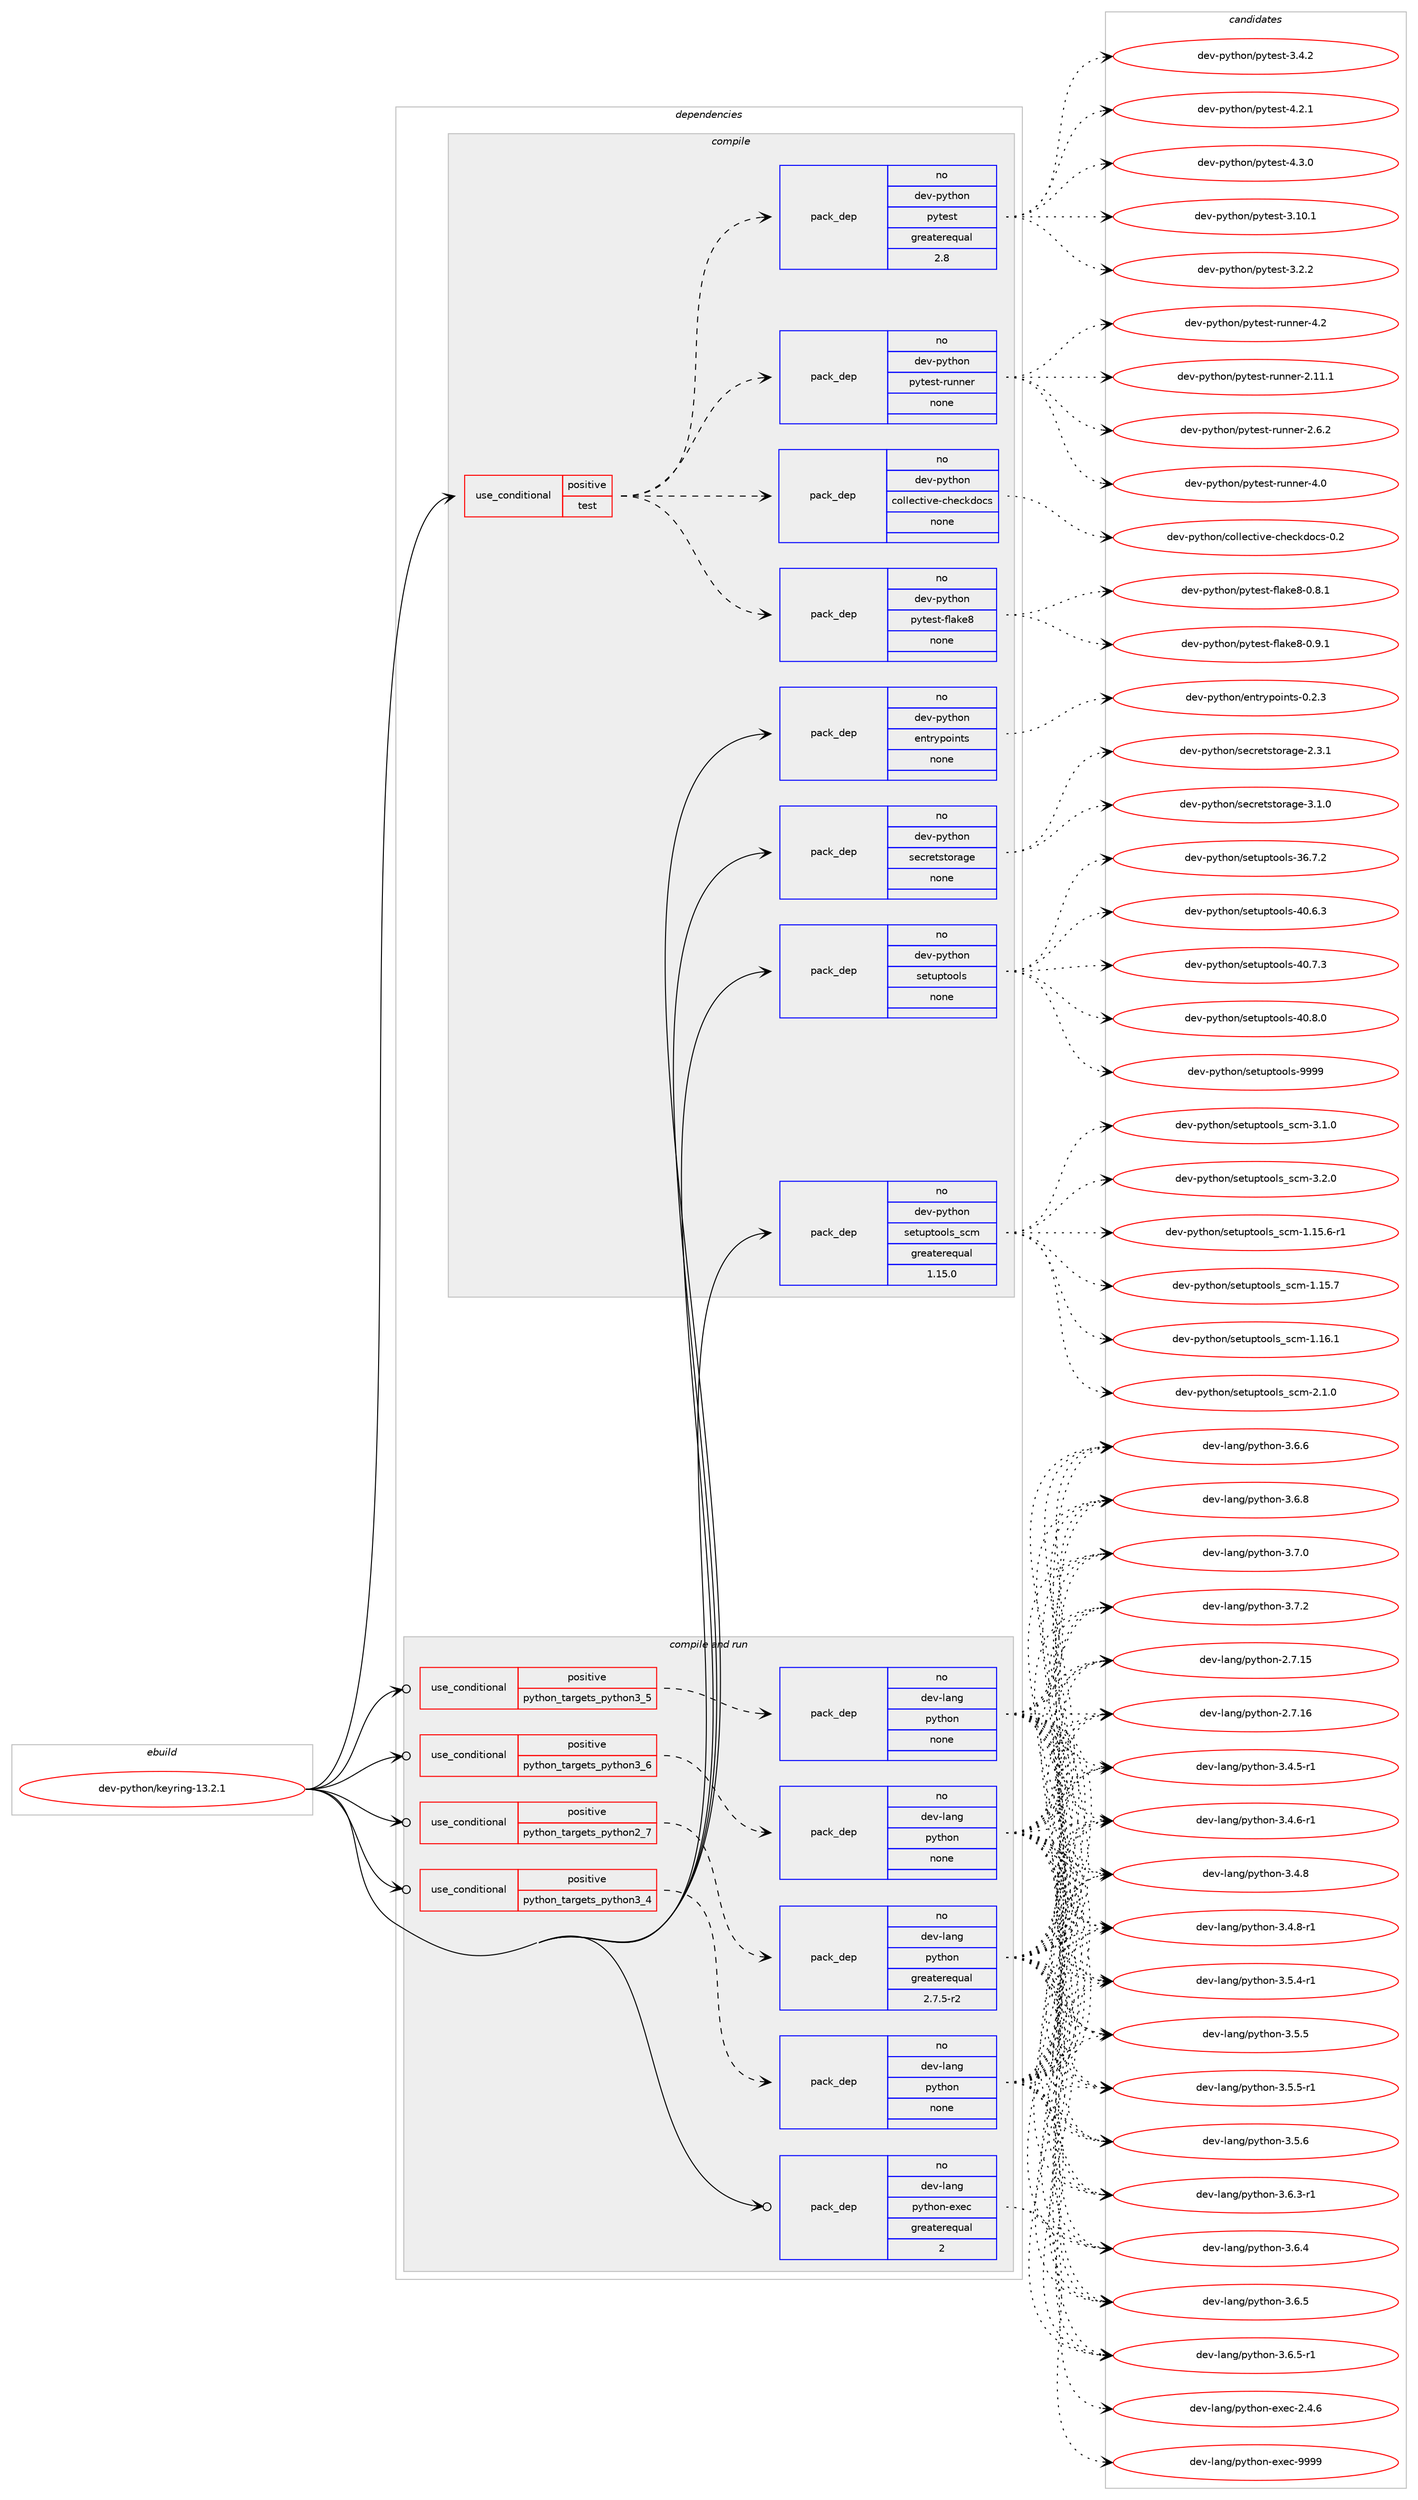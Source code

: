 digraph prolog {

# *************
# Graph options
# *************

newrank=true;
concentrate=true;
compound=true;
graph [rankdir=LR,fontname=Helvetica,fontsize=10,ranksep=1.5];#, ranksep=2.5, nodesep=0.2];
edge  [arrowhead=vee];
node  [fontname=Helvetica,fontsize=10];

# **********
# The ebuild
# **********

subgraph cluster_leftcol {
color=gray;
rank=same;
label=<<i>ebuild</i>>;
id [label="dev-python/keyring-13.2.1", color=red, width=4, href="../dev-python/keyring-13.2.1.svg"];
}

# ****************
# The dependencies
# ****************

subgraph cluster_midcol {
color=gray;
label=<<i>dependencies</i>>;
subgraph cluster_compile {
fillcolor="#eeeeee";
style=filled;
label=<<i>compile</i>>;
subgraph cond376642 {
dependency1416339 [label=<<TABLE BORDER="0" CELLBORDER="1" CELLSPACING="0" CELLPADDING="4"><TR><TD ROWSPAN="3" CELLPADDING="10">use_conditional</TD></TR><TR><TD>positive</TD></TR><TR><TD>test</TD></TR></TABLE>>, shape=none, color=red];
subgraph pack1016424 {
dependency1416340 [label=<<TABLE BORDER="0" CELLBORDER="1" CELLSPACING="0" CELLPADDING="4" WIDTH="220"><TR><TD ROWSPAN="6" CELLPADDING="30">pack_dep</TD></TR><TR><TD WIDTH="110">no</TD></TR><TR><TD>dev-python</TD></TR><TR><TD>pytest-runner</TD></TR><TR><TD>none</TD></TR><TR><TD></TD></TR></TABLE>>, shape=none, color=blue];
}
dependency1416339:e -> dependency1416340:w [weight=20,style="dashed",arrowhead="vee"];
subgraph pack1016425 {
dependency1416341 [label=<<TABLE BORDER="0" CELLBORDER="1" CELLSPACING="0" CELLPADDING="4" WIDTH="220"><TR><TD ROWSPAN="6" CELLPADDING="30">pack_dep</TD></TR><TR><TD WIDTH="110">no</TD></TR><TR><TD>dev-python</TD></TR><TR><TD>pytest</TD></TR><TR><TD>greaterequal</TD></TR><TR><TD>2.8</TD></TR></TABLE>>, shape=none, color=blue];
}
dependency1416339:e -> dependency1416341:w [weight=20,style="dashed",arrowhead="vee"];
subgraph pack1016426 {
dependency1416342 [label=<<TABLE BORDER="0" CELLBORDER="1" CELLSPACING="0" CELLPADDING="4" WIDTH="220"><TR><TD ROWSPAN="6" CELLPADDING="30">pack_dep</TD></TR><TR><TD WIDTH="110">no</TD></TR><TR><TD>dev-python</TD></TR><TR><TD>pytest-flake8</TD></TR><TR><TD>none</TD></TR><TR><TD></TD></TR></TABLE>>, shape=none, color=blue];
}
dependency1416339:e -> dependency1416342:w [weight=20,style="dashed",arrowhead="vee"];
subgraph pack1016427 {
dependency1416343 [label=<<TABLE BORDER="0" CELLBORDER="1" CELLSPACING="0" CELLPADDING="4" WIDTH="220"><TR><TD ROWSPAN="6" CELLPADDING="30">pack_dep</TD></TR><TR><TD WIDTH="110">no</TD></TR><TR><TD>dev-python</TD></TR><TR><TD>collective-checkdocs</TD></TR><TR><TD>none</TD></TR><TR><TD></TD></TR></TABLE>>, shape=none, color=blue];
}
dependency1416339:e -> dependency1416343:w [weight=20,style="dashed",arrowhead="vee"];
}
id:e -> dependency1416339:w [weight=20,style="solid",arrowhead="vee"];
subgraph pack1016428 {
dependency1416344 [label=<<TABLE BORDER="0" CELLBORDER="1" CELLSPACING="0" CELLPADDING="4" WIDTH="220"><TR><TD ROWSPAN="6" CELLPADDING="30">pack_dep</TD></TR><TR><TD WIDTH="110">no</TD></TR><TR><TD>dev-python</TD></TR><TR><TD>entrypoints</TD></TR><TR><TD>none</TD></TR><TR><TD></TD></TR></TABLE>>, shape=none, color=blue];
}
id:e -> dependency1416344:w [weight=20,style="solid",arrowhead="vee"];
subgraph pack1016429 {
dependency1416345 [label=<<TABLE BORDER="0" CELLBORDER="1" CELLSPACING="0" CELLPADDING="4" WIDTH="220"><TR><TD ROWSPAN="6" CELLPADDING="30">pack_dep</TD></TR><TR><TD WIDTH="110">no</TD></TR><TR><TD>dev-python</TD></TR><TR><TD>secretstorage</TD></TR><TR><TD>none</TD></TR><TR><TD></TD></TR></TABLE>>, shape=none, color=blue];
}
id:e -> dependency1416345:w [weight=20,style="solid",arrowhead="vee"];
subgraph pack1016430 {
dependency1416346 [label=<<TABLE BORDER="0" CELLBORDER="1" CELLSPACING="0" CELLPADDING="4" WIDTH="220"><TR><TD ROWSPAN="6" CELLPADDING="30">pack_dep</TD></TR><TR><TD WIDTH="110">no</TD></TR><TR><TD>dev-python</TD></TR><TR><TD>setuptools</TD></TR><TR><TD>none</TD></TR><TR><TD></TD></TR></TABLE>>, shape=none, color=blue];
}
id:e -> dependency1416346:w [weight=20,style="solid",arrowhead="vee"];
subgraph pack1016431 {
dependency1416347 [label=<<TABLE BORDER="0" CELLBORDER="1" CELLSPACING="0" CELLPADDING="4" WIDTH="220"><TR><TD ROWSPAN="6" CELLPADDING="30">pack_dep</TD></TR><TR><TD WIDTH="110">no</TD></TR><TR><TD>dev-python</TD></TR><TR><TD>setuptools_scm</TD></TR><TR><TD>greaterequal</TD></TR><TR><TD>1.15.0</TD></TR></TABLE>>, shape=none, color=blue];
}
id:e -> dependency1416347:w [weight=20,style="solid",arrowhead="vee"];
}
subgraph cluster_compileandrun {
fillcolor="#eeeeee";
style=filled;
label=<<i>compile and run</i>>;
subgraph cond376643 {
dependency1416348 [label=<<TABLE BORDER="0" CELLBORDER="1" CELLSPACING="0" CELLPADDING="4"><TR><TD ROWSPAN="3" CELLPADDING="10">use_conditional</TD></TR><TR><TD>positive</TD></TR><TR><TD>python_targets_python2_7</TD></TR></TABLE>>, shape=none, color=red];
subgraph pack1016432 {
dependency1416349 [label=<<TABLE BORDER="0" CELLBORDER="1" CELLSPACING="0" CELLPADDING="4" WIDTH="220"><TR><TD ROWSPAN="6" CELLPADDING="30">pack_dep</TD></TR><TR><TD WIDTH="110">no</TD></TR><TR><TD>dev-lang</TD></TR><TR><TD>python</TD></TR><TR><TD>greaterequal</TD></TR><TR><TD>2.7.5-r2</TD></TR></TABLE>>, shape=none, color=blue];
}
dependency1416348:e -> dependency1416349:w [weight=20,style="dashed",arrowhead="vee"];
}
id:e -> dependency1416348:w [weight=20,style="solid",arrowhead="odotvee"];
subgraph cond376644 {
dependency1416350 [label=<<TABLE BORDER="0" CELLBORDER="1" CELLSPACING="0" CELLPADDING="4"><TR><TD ROWSPAN="3" CELLPADDING="10">use_conditional</TD></TR><TR><TD>positive</TD></TR><TR><TD>python_targets_python3_4</TD></TR></TABLE>>, shape=none, color=red];
subgraph pack1016433 {
dependency1416351 [label=<<TABLE BORDER="0" CELLBORDER="1" CELLSPACING="0" CELLPADDING="4" WIDTH="220"><TR><TD ROWSPAN="6" CELLPADDING="30">pack_dep</TD></TR><TR><TD WIDTH="110">no</TD></TR><TR><TD>dev-lang</TD></TR><TR><TD>python</TD></TR><TR><TD>none</TD></TR><TR><TD></TD></TR></TABLE>>, shape=none, color=blue];
}
dependency1416350:e -> dependency1416351:w [weight=20,style="dashed",arrowhead="vee"];
}
id:e -> dependency1416350:w [weight=20,style="solid",arrowhead="odotvee"];
subgraph cond376645 {
dependency1416352 [label=<<TABLE BORDER="0" CELLBORDER="1" CELLSPACING="0" CELLPADDING="4"><TR><TD ROWSPAN="3" CELLPADDING="10">use_conditional</TD></TR><TR><TD>positive</TD></TR><TR><TD>python_targets_python3_5</TD></TR></TABLE>>, shape=none, color=red];
subgraph pack1016434 {
dependency1416353 [label=<<TABLE BORDER="0" CELLBORDER="1" CELLSPACING="0" CELLPADDING="4" WIDTH="220"><TR><TD ROWSPAN="6" CELLPADDING="30">pack_dep</TD></TR><TR><TD WIDTH="110">no</TD></TR><TR><TD>dev-lang</TD></TR><TR><TD>python</TD></TR><TR><TD>none</TD></TR><TR><TD></TD></TR></TABLE>>, shape=none, color=blue];
}
dependency1416352:e -> dependency1416353:w [weight=20,style="dashed",arrowhead="vee"];
}
id:e -> dependency1416352:w [weight=20,style="solid",arrowhead="odotvee"];
subgraph cond376646 {
dependency1416354 [label=<<TABLE BORDER="0" CELLBORDER="1" CELLSPACING="0" CELLPADDING="4"><TR><TD ROWSPAN="3" CELLPADDING="10">use_conditional</TD></TR><TR><TD>positive</TD></TR><TR><TD>python_targets_python3_6</TD></TR></TABLE>>, shape=none, color=red];
subgraph pack1016435 {
dependency1416355 [label=<<TABLE BORDER="0" CELLBORDER="1" CELLSPACING="0" CELLPADDING="4" WIDTH="220"><TR><TD ROWSPAN="6" CELLPADDING="30">pack_dep</TD></TR><TR><TD WIDTH="110">no</TD></TR><TR><TD>dev-lang</TD></TR><TR><TD>python</TD></TR><TR><TD>none</TD></TR><TR><TD></TD></TR></TABLE>>, shape=none, color=blue];
}
dependency1416354:e -> dependency1416355:w [weight=20,style="dashed",arrowhead="vee"];
}
id:e -> dependency1416354:w [weight=20,style="solid",arrowhead="odotvee"];
subgraph pack1016436 {
dependency1416356 [label=<<TABLE BORDER="0" CELLBORDER="1" CELLSPACING="0" CELLPADDING="4" WIDTH="220"><TR><TD ROWSPAN="6" CELLPADDING="30">pack_dep</TD></TR><TR><TD WIDTH="110">no</TD></TR><TR><TD>dev-lang</TD></TR><TR><TD>python-exec</TD></TR><TR><TD>greaterequal</TD></TR><TR><TD>2</TD></TR></TABLE>>, shape=none, color=blue];
}
id:e -> dependency1416356:w [weight=20,style="solid",arrowhead="odotvee"];
}
subgraph cluster_run {
fillcolor="#eeeeee";
style=filled;
label=<<i>run</i>>;
}
}

# **************
# The candidates
# **************

subgraph cluster_choices {
rank=same;
color=gray;
label=<<i>candidates</i>>;

subgraph choice1016424 {
color=black;
nodesep=1;
choice10010111845112121116104111110471121211161011151164511411711011010111445504649494649 [label="dev-python/pytest-runner-2.11.1", color=red, width=4,href="../dev-python/pytest-runner-2.11.1.svg"];
choice100101118451121211161041111104711212111610111511645114117110110101114455046544650 [label="dev-python/pytest-runner-2.6.2", color=red, width=4,href="../dev-python/pytest-runner-2.6.2.svg"];
choice10010111845112121116104111110471121211161011151164511411711011010111445524648 [label="dev-python/pytest-runner-4.0", color=red, width=4,href="../dev-python/pytest-runner-4.0.svg"];
choice10010111845112121116104111110471121211161011151164511411711011010111445524650 [label="dev-python/pytest-runner-4.2", color=red, width=4,href="../dev-python/pytest-runner-4.2.svg"];
dependency1416340:e -> choice10010111845112121116104111110471121211161011151164511411711011010111445504649494649:w [style=dotted,weight="100"];
dependency1416340:e -> choice100101118451121211161041111104711212111610111511645114117110110101114455046544650:w [style=dotted,weight="100"];
dependency1416340:e -> choice10010111845112121116104111110471121211161011151164511411711011010111445524648:w [style=dotted,weight="100"];
dependency1416340:e -> choice10010111845112121116104111110471121211161011151164511411711011010111445524650:w [style=dotted,weight="100"];
}
subgraph choice1016425 {
color=black;
nodesep=1;
choice100101118451121211161041111104711212111610111511645514649484649 [label="dev-python/pytest-3.10.1", color=red, width=4,href="../dev-python/pytest-3.10.1.svg"];
choice1001011184511212111610411111047112121116101115116455146504650 [label="dev-python/pytest-3.2.2", color=red, width=4,href="../dev-python/pytest-3.2.2.svg"];
choice1001011184511212111610411111047112121116101115116455146524650 [label="dev-python/pytest-3.4.2", color=red, width=4,href="../dev-python/pytest-3.4.2.svg"];
choice1001011184511212111610411111047112121116101115116455246504649 [label="dev-python/pytest-4.2.1", color=red, width=4,href="../dev-python/pytest-4.2.1.svg"];
choice1001011184511212111610411111047112121116101115116455246514648 [label="dev-python/pytest-4.3.0", color=red, width=4,href="../dev-python/pytest-4.3.0.svg"];
dependency1416341:e -> choice100101118451121211161041111104711212111610111511645514649484649:w [style=dotted,weight="100"];
dependency1416341:e -> choice1001011184511212111610411111047112121116101115116455146504650:w [style=dotted,weight="100"];
dependency1416341:e -> choice1001011184511212111610411111047112121116101115116455146524650:w [style=dotted,weight="100"];
dependency1416341:e -> choice1001011184511212111610411111047112121116101115116455246504649:w [style=dotted,weight="100"];
dependency1416341:e -> choice1001011184511212111610411111047112121116101115116455246514648:w [style=dotted,weight="100"];
}
subgraph choice1016426 {
color=black;
nodesep=1;
choice1001011184511212111610411111047112121116101115116451021089710710156454846564649 [label="dev-python/pytest-flake8-0.8.1", color=red, width=4,href="../dev-python/pytest-flake8-0.8.1.svg"];
choice1001011184511212111610411111047112121116101115116451021089710710156454846574649 [label="dev-python/pytest-flake8-0.9.1", color=red, width=4,href="../dev-python/pytest-flake8-0.9.1.svg"];
dependency1416342:e -> choice1001011184511212111610411111047112121116101115116451021089710710156454846564649:w [style=dotted,weight="100"];
dependency1416342:e -> choice1001011184511212111610411111047112121116101115116451021089710710156454846574649:w [style=dotted,weight="100"];
}
subgraph choice1016427 {
color=black;
nodesep=1;
choice100101118451121211161041111104799111108108101991161051181014599104101991071001119911545484650 [label="dev-python/collective-checkdocs-0.2", color=red, width=4,href="../dev-python/collective-checkdocs-0.2.svg"];
dependency1416343:e -> choice100101118451121211161041111104799111108108101991161051181014599104101991071001119911545484650:w [style=dotted,weight="100"];
}
subgraph choice1016428 {
color=black;
nodesep=1;
choice1001011184511212111610411111047101110116114121112111105110116115454846504651 [label="dev-python/entrypoints-0.2.3", color=red, width=4,href="../dev-python/entrypoints-0.2.3.svg"];
dependency1416344:e -> choice1001011184511212111610411111047101110116114121112111105110116115454846504651:w [style=dotted,weight="100"];
}
subgraph choice1016429 {
color=black;
nodesep=1;
choice10010111845112121116104111110471151019911410111611511611111497103101455046514649 [label="dev-python/secretstorage-2.3.1", color=red, width=4,href="../dev-python/secretstorage-2.3.1.svg"];
choice10010111845112121116104111110471151019911410111611511611111497103101455146494648 [label="dev-python/secretstorage-3.1.0", color=red, width=4,href="../dev-python/secretstorage-3.1.0.svg"];
dependency1416345:e -> choice10010111845112121116104111110471151019911410111611511611111497103101455046514649:w [style=dotted,weight="100"];
dependency1416345:e -> choice10010111845112121116104111110471151019911410111611511611111497103101455146494648:w [style=dotted,weight="100"];
}
subgraph choice1016430 {
color=black;
nodesep=1;
choice100101118451121211161041111104711510111611711211611111110811545515446554650 [label="dev-python/setuptools-36.7.2", color=red, width=4,href="../dev-python/setuptools-36.7.2.svg"];
choice100101118451121211161041111104711510111611711211611111110811545524846544651 [label="dev-python/setuptools-40.6.3", color=red, width=4,href="../dev-python/setuptools-40.6.3.svg"];
choice100101118451121211161041111104711510111611711211611111110811545524846554651 [label="dev-python/setuptools-40.7.3", color=red, width=4,href="../dev-python/setuptools-40.7.3.svg"];
choice100101118451121211161041111104711510111611711211611111110811545524846564648 [label="dev-python/setuptools-40.8.0", color=red, width=4,href="../dev-python/setuptools-40.8.0.svg"];
choice10010111845112121116104111110471151011161171121161111111081154557575757 [label="dev-python/setuptools-9999", color=red, width=4,href="../dev-python/setuptools-9999.svg"];
dependency1416346:e -> choice100101118451121211161041111104711510111611711211611111110811545515446554650:w [style=dotted,weight="100"];
dependency1416346:e -> choice100101118451121211161041111104711510111611711211611111110811545524846544651:w [style=dotted,weight="100"];
dependency1416346:e -> choice100101118451121211161041111104711510111611711211611111110811545524846554651:w [style=dotted,weight="100"];
dependency1416346:e -> choice100101118451121211161041111104711510111611711211611111110811545524846564648:w [style=dotted,weight="100"];
dependency1416346:e -> choice10010111845112121116104111110471151011161171121161111111081154557575757:w [style=dotted,weight="100"];
}
subgraph choice1016431 {
color=black;
nodesep=1;
choice10010111845112121116104111110471151011161171121161111111081159511599109454946495346544511449 [label="dev-python/setuptools_scm-1.15.6-r1", color=red, width=4,href="../dev-python/setuptools_scm-1.15.6-r1.svg"];
choice1001011184511212111610411111047115101116117112116111111108115951159910945494649534655 [label="dev-python/setuptools_scm-1.15.7", color=red, width=4,href="../dev-python/setuptools_scm-1.15.7.svg"];
choice1001011184511212111610411111047115101116117112116111111108115951159910945494649544649 [label="dev-python/setuptools_scm-1.16.1", color=red, width=4,href="../dev-python/setuptools_scm-1.16.1.svg"];
choice10010111845112121116104111110471151011161171121161111111081159511599109455046494648 [label="dev-python/setuptools_scm-2.1.0", color=red, width=4,href="../dev-python/setuptools_scm-2.1.0.svg"];
choice10010111845112121116104111110471151011161171121161111111081159511599109455146494648 [label="dev-python/setuptools_scm-3.1.0", color=red, width=4,href="../dev-python/setuptools_scm-3.1.0.svg"];
choice10010111845112121116104111110471151011161171121161111111081159511599109455146504648 [label="dev-python/setuptools_scm-3.2.0", color=red, width=4,href="../dev-python/setuptools_scm-3.2.0.svg"];
dependency1416347:e -> choice10010111845112121116104111110471151011161171121161111111081159511599109454946495346544511449:w [style=dotted,weight="100"];
dependency1416347:e -> choice1001011184511212111610411111047115101116117112116111111108115951159910945494649534655:w [style=dotted,weight="100"];
dependency1416347:e -> choice1001011184511212111610411111047115101116117112116111111108115951159910945494649544649:w [style=dotted,weight="100"];
dependency1416347:e -> choice10010111845112121116104111110471151011161171121161111111081159511599109455046494648:w [style=dotted,weight="100"];
dependency1416347:e -> choice10010111845112121116104111110471151011161171121161111111081159511599109455146494648:w [style=dotted,weight="100"];
dependency1416347:e -> choice10010111845112121116104111110471151011161171121161111111081159511599109455146504648:w [style=dotted,weight="100"];
}
subgraph choice1016432 {
color=black;
nodesep=1;
choice10010111845108971101034711212111610411111045504655464953 [label="dev-lang/python-2.7.15", color=red, width=4,href="../dev-lang/python-2.7.15.svg"];
choice10010111845108971101034711212111610411111045504655464954 [label="dev-lang/python-2.7.16", color=red, width=4,href="../dev-lang/python-2.7.16.svg"];
choice1001011184510897110103471121211161041111104551465246534511449 [label="dev-lang/python-3.4.5-r1", color=red, width=4,href="../dev-lang/python-3.4.5-r1.svg"];
choice1001011184510897110103471121211161041111104551465246544511449 [label="dev-lang/python-3.4.6-r1", color=red, width=4,href="../dev-lang/python-3.4.6-r1.svg"];
choice100101118451089711010347112121116104111110455146524656 [label="dev-lang/python-3.4.8", color=red, width=4,href="../dev-lang/python-3.4.8.svg"];
choice1001011184510897110103471121211161041111104551465246564511449 [label="dev-lang/python-3.4.8-r1", color=red, width=4,href="../dev-lang/python-3.4.8-r1.svg"];
choice1001011184510897110103471121211161041111104551465346524511449 [label="dev-lang/python-3.5.4-r1", color=red, width=4,href="../dev-lang/python-3.5.4-r1.svg"];
choice100101118451089711010347112121116104111110455146534653 [label="dev-lang/python-3.5.5", color=red, width=4,href="../dev-lang/python-3.5.5.svg"];
choice1001011184510897110103471121211161041111104551465346534511449 [label="dev-lang/python-3.5.5-r1", color=red, width=4,href="../dev-lang/python-3.5.5-r1.svg"];
choice100101118451089711010347112121116104111110455146534654 [label="dev-lang/python-3.5.6", color=red, width=4,href="../dev-lang/python-3.5.6.svg"];
choice1001011184510897110103471121211161041111104551465446514511449 [label="dev-lang/python-3.6.3-r1", color=red, width=4,href="../dev-lang/python-3.6.3-r1.svg"];
choice100101118451089711010347112121116104111110455146544652 [label="dev-lang/python-3.6.4", color=red, width=4,href="../dev-lang/python-3.6.4.svg"];
choice100101118451089711010347112121116104111110455146544653 [label="dev-lang/python-3.6.5", color=red, width=4,href="../dev-lang/python-3.6.5.svg"];
choice1001011184510897110103471121211161041111104551465446534511449 [label="dev-lang/python-3.6.5-r1", color=red, width=4,href="../dev-lang/python-3.6.5-r1.svg"];
choice100101118451089711010347112121116104111110455146544654 [label="dev-lang/python-3.6.6", color=red, width=4,href="../dev-lang/python-3.6.6.svg"];
choice100101118451089711010347112121116104111110455146544656 [label="dev-lang/python-3.6.8", color=red, width=4,href="../dev-lang/python-3.6.8.svg"];
choice100101118451089711010347112121116104111110455146554648 [label="dev-lang/python-3.7.0", color=red, width=4,href="../dev-lang/python-3.7.0.svg"];
choice100101118451089711010347112121116104111110455146554650 [label="dev-lang/python-3.7.2", color=red, width=4,href="../dev-lang/python-3.7.2.svg"];
dependency1416349:e -> choice10010111845108971101034711212111610411111045504655464953:w [style=dotted,weight="100"];
dependency1416349:e -> choice10010111845108971101034711212111610411111045504655464954:w [style=dotted,weight="100"];
dependency1416349:e -> choice1001011184510897110103471121211161041111104551465246534511449:w [style=dotted,weight="100"];
dependency1416349:e -> choice1001011184510897110103471121211161041111104551465246544511449:w [style=dotted,weight="100"];
dependency1416349:e -> choice100101118451089711010347112121116104111110455146524656:w [style=dotted,weight="100"];
dependency1416349:e -> choice1001011184510897110103471121211161041111104551465246564511449:w [style=dotted,weight="100"];
dependency1416349:e -> choice1001011184510897110103471121211161041111104551465346524511449:w [style=dotted,weight="100"];
dependency1416349:e -> choice100101118451089711010347112121116104111110455146534653:w [style=dotted,weight="100"];
dependency1416349:e -> choice1001011184510897110103471121211161041111104551465346534511449:w [style=dotted,weight="100"];
dependency1416349:e -> choice100101118451089711010347112121116104111110455146534654:w [style=dotted,weight="100"];
dependency1416349:e -> choice1001011184510897110103471121211161041111104551465446514511449:w [style=dotted,weight="100"];
dependency1416349:e -> choice100101118451089711010347112121116104111110455146544652:w [style=dotted,weight="100"];
dependency1416349:e -> choice100101118451089711010347112121116104111110455146544653:w [style=dotted,weight="100"];
dependency1416349:e -> choice1001011184510897110103471121211161041111104551465446534511449:w [style=dotted,weight="100"];
dependency1416349:e -> choice100101118451089711010347112121116104111110455146544654:w [style=dotted,weight="100"];
dependency1416349:e -> choice100101118451089711010347112121116104111110455146544656:w [style=dotted,weight="100"];
dependency1416349:e -> choice100101118451089711010347112121116104111110455146554648:w [style=dotted,weight="100"];
dependency1416349:e -> choice100101118451089711010347112121116104111110455146554650:w [style=dotted,weight="100"];
}
subgraph choice1016433 {
color=black;
nodesep=1;
choice10010111845108971101034711212111610411111045504655464953 [label="dev-lang/python-2.7.15", color=red, width=4,href="../dev-lang/python-2.7.15.svg"];
choice10010111845108971101034711212111610411111045504655464954 [label="dev-lang/python-2.7.16", color=red, width=4,href="../dev-lang/python-2.7.16.svg"];
choice1001011184510897110103471121211161041111104551465246534511449 [label="dev-lang/python-3.4.5-r1", color=red, width=4,href="../dev-lang/python-3.4.5-r1.svg"];
choice1001011184510897110103471121211161041111104551465246544511449 [label="dev-lang/python-3.4.6-r1", color=red, width=4,href="../dev-lang/python-3.4.6-r1.svg"];
choice100101118451089711010347112121116104111110455146524656 [label="dev-lang/python-3.4.8", color=red, width=4,href="../dev-lang/python-3.4.8.svg"];
choice1001011184510897110103471121211161041111104551465246564511449 [label="dev-lang/python-3.4.8-r1", color=red, width=4,href="../dev-lang/python-3.4.8-r1.svg"];
choice1001011184510897110103471121211161041111104551465346524511449 [label="dev-lang/python-3.5.4-r1", color=red, width=4,href="../dev-lang/python-3.5.4-r1.svg"];
choice100101118451089711010347112121116104111110455146534653 [label="dev-lang/python-3.5.5", color=red, width=4,href="../dev-lang/python-3.5.5.svg"];
choice1001011184510897110103471121211161041111104551465346534511449 [label="dev-lang/python-3.5.5-r1", color=red, width=4,href="../dev-lang/python-3.5.5-r1.svg"];
choice100101118451089711010347112121116104111110455146534654 [label="dev-lang/python-3.5.6", color=red, width=4,href="../dev-lang/python-3.5.6.svg"];
choice1001011184510897110103471121211161041111104551465446514511449 [label="dev-lang/python-3.6.3-r1", color=red, width=4,href="../dev-lang/python-3.6.3-r1.svg"];
choice100101118451089711010347112121116104111110455146544652 [label="dev-lang/python-3.6.4", color=red, width=4,href="../dev-lang/python-3.6.4.svg"];
choice100101118451089711010347112121116104111110455146544653 [label="dev-lang/python-3.6.5", color=red, width=4,href="../dev-lang/python-3.6.5.svg"];
choice1001011184510897110103471121211161041111104551465446534511449 [label="dev-lang/python-3.6.5-r1", color=red, width=4,href="../dev-lang/python-3.6.5-r1.svg"];
choice100101118451089711010347112121116104111110455146544654 [label="dev-lang/python-3.6.6", color=red, width=4,href="../dev-lang/python-3.6.6.svg"];
choice100101118451089711010347112121116104111110455146544656 [label="dev-lang/python-3.6.8", color=red, width=4,href="../dev-lang/python-3.6.8.svg"];
choice100101118451089711010347112121116104111110455146554648 [label="dev-lang/python-3.7.0", color=red, width=4,href="../dev-lang/python-3.7.0.svg"];
choice100101118451089711010347112121116104111110455146554650 [label="dev-lang/python-3.7.2", color=red, width=4,href="../dev-lang/python-3.7.2.svg"];
dependency1416351:e -> choice10010111845108971101034711212111610411111045504655464953:w [style=dotted,weight="100"];
dependency1416351:e -> choice10010111845108971101034711212111610411111045504655464954:w [style=dotted,weight="100"];
dependency1416351:e -> choice1001011184510897110103471121211161041111104551465246534511449:w [style=dotted,weight="100"];
dependency1416351:e -> choice1001011184510897110103471121211161041111104551465246544511449:w [style=dotted,weight="100"];
dependency1416351:e -> choice100101118451089711010347112121116104111110455146524656:w [style=dotted,weight="100"];
dependency1416351:e -> choice1001011184510897110103471121211161041111104551465246564511449:w [style=dotted,weight="100"];
dependency1416351:e -> choice1001011184510897110103471121211161041111104551465346524511449:w [style=dotted,weight="100"];
dependency1416351:e -> choice100101118451089711010347112121116104111110455146534653:w [style=dotted,weight="100"];
dependency1416351:e -> choice1001011184510897110103471121211161041111104551465346534511449:w [style=dotted,weight="100"];
dependency1416351:e -> choice100101118451089711010347112121116104111110455146534654:w [style=dotted,weight="100"];
dependency1416351:e -> choice1001011184510897110103471121211161041111104551465446514511449:w [style=dotted,weight="100"];
dependency1416351:e -> choice100101118451089711010347112121116104111110455146544652:w [style=dotted,weight="100"];
dependency1416351:e -> choice100101118451089711010347112121116104111110455146544653:w [style=dotted,weight="100"];
dependency1416351:e -> choice1001011184510897110103471121211161041111104551465446534511449:w [style=dotted,weight="100"];
dependency1416351:e -> choice100101118451089711010347112121116104111110455146544654:w [style=dotted,weight="100"];
dependency1416351:e -> choice100101118451089711010347112121116104111110455146544656:w [style=dotted,weight="100"];
dependency1416351:e -> choice100101118451089711010347112121116104111110455146554648:w [style=dotted,weight="100"];
dependency1416351:e -> choice100101118451089711010347112121116104111110455146554650:w [style=dotted,weight="100"];
}
subgraph choice1016434 {
color=black;
nodesep=1;
choice10010111845108971101034711212111610411111045504655464953 [label="dev-lang/python-2.7.15", color=red, width=4,href="../dev-lang/python-2.7.15.svg"];
choice10010111845108971101034711212111610411111045504655464954 [label="dev-lang/python-2.7.16", color=red, width=4,href="../dev-lang/python-2.7.16.svg"];
choice1001011184510897110103471121211161041111104551465246534511449 [label="dev-lang/python-3.4.5-r1", color=red, width=4,href="../dev-lang/python-3.4.5-r1.svg"];
choice1001011184510897110103471121211161041111104551465246544511449 [label="dev-lang/python-3.4.6-r1", color=red, width=4,href="../dev-lang/python-3.4.6-r1.svg"];
choice100101118451089711010347112121116104111110455146524656 [label="dev-lang/python-3.4.8", color=red, width=4,href="../dev-lang/python-3.4.8.svg"];
choice1001011184510897110103471121211161041111104551465246564511449 [label="dev-lang/python-3.4.8-r1", color=red, width=4,href="../dev-lang/python-3.4.8-r1.svg"];
choice1001011184510897110103471121211161041111104551465346524511449 [label="dev-lang/python-3.5.4-r1", color=red, width=4,href="../dev-lang/python-3.5.4-r1.svg"];
choice100101118451089711010347112121116104111110455146534653 [label="dev-lang/python-3.5.5", color=red, width=4,href="../dev-lang/python-3.5.5.svg"];
choice1001011184510897110103471121211161041111104551465346534511449 [label="dev-lang/python-3.5.5-r1", color=red, width=4,href="../dev-lang/python-3.5.5-r1.svg"];
choice100101118451089711010347112121116104111110455146534654 [label="dev-lang/python-3.5.6", color=red, width=4,href="../dev-lang/python-3.5.6.svg"];
choice1001011184510897110103471121211161041111104551465446514511449 [label="dev-lang/python-3.6.3-r1", color=red, width=4,href="../dev-lang/python-3.6.3-r1.svg"];
choice100101118451089711010347112121116104111110455146544652 [label="dev-lang/python-3.6.4", color=red, width=4,href="../dev-lang/python-3.6.4.svg"];
choice100101118451089711010347112121116104111110455146544653 [label="dev-lang/python-3.6.5", color=red, width=4,href="../dev-lang/python-3.6.5.svg"];
choice1001011184510897110103471121211161041111104551465446534511449 [label="dev-lang/python-3.6.5-r1", color=red, width=4,href="../dev-lang/python-3.6.5-r1.svg"];
choice100101118451089711010347112121116104111110455146544654 [label="dev-lang/python-3.6.6", color=red, width=4,href="../dev-lang/python-3.6.6.svg"];
choice100101118451089711010347112121116104111110455146544656 [label="dev-lang/python-3.6.8", color=red, width=4,href="../dev-lang/python-3.6.8.svg"];
choice100101118451089711010347112121116104111110455146554648 [label="dev-lang/python-3.7.0", color=red, width=4,href="../dev-lang/python-3.7.0.svg"];
choice100101118451089711010347112121116104111110455146554650 [label="dev-lang/python-3.7.2", color=red, width=4,href="../dev-lang/python-3.7.2.svg"];
dependency1416353:e -> choice10010111845108971101034711212111610411111045504655464953:w [style=dotted,weight="100"];
dependency1416353:e -> choice10010111845108971101034711212111610411111045504655464954:w [style=dotted,weight="100"];
dependency1416353:e -> choice1001011184510897110103471121211161041111104551465246534511449:w [style=dotted,weight="100"];
dependency1416353:e -> choice1001011184510897110103471121211161041111104551465246544511449:w [style=dotted,weight="100"];
dependency1416353:e -> choice100101118451089711010347112121116104111110455146524656:w [style=dotted,weight="100"];
dependency1416353:e -> choice1001011184510897110103471121211161041111104551465246564511449:w [style=dotted,weight="100"];
dependency1416353:e -> choice1001011184510897110103471121211161041111104551465346524511449:w [style=dotted,weight="100"];
dependency1416353:e -> choice100101118451089711010347112121116104111110455146534653:w [style=dotted,weight="100"];
dependency1416353:e -> choice1001011184510897110103471121211161041111104551465346534511449:w [style=dotted,weight="100"];
dependency1416353:e -> choice100101118451089711010347112121116104111110455146534654:w [style=dotted,weight="100"];
dependency1416353:e -> choice1001011184510897110103471121211161041111104551465446514511449:w [style=dotted,weight="100"];
dependency1416353:e -> choice100101118451089711010347112121116104111110455146544652:w [style=dotted,weight="100"];
dependency1416353:e -> choice100101118451089711010347112121116104111110455146544653:w [style=dotted,weight="100"];
dependency1416353:e -> choice1001011184510897110103471121211161041111104551465446534511449:w [style=dotted,weight="100"];
dependency1416353:e -> choice100101118451089711010347112121116104111110455146544654:w [style=dotted,weight="100"];
dependency1416353:e -> choice100101118451089711010347112121116104111110455146544656:w [style=dotted,weight="100"];
dependency1416353:e -> choice100101118451089711010347112121116104111110455146554648:w [style=dotted,weight="100"];
dependency1416353:e -> choice100101118451089711010347112121116104111110455146554650:w [style=dotted,weight="100"];
}
subgraph choice1016435 {
color=black;
nodesep=1;
choice10010111845108971101034711212111610411111045504655464953 [label="dev-lang/python-2.7.15", color=red, width=4,href="../dev-lang/python-2.7.15.svg"];
choice10010111845108971101034711212111610411111045504655464954 [label="dev-lang/python-2.7.16", color=red, width=4,href="../dev-lang/python-2.7.16.svg"];
choice1001011184510897110103471121211161041111104551465246534511449 [label="dev-lang/python-3.4.5-r1", color=red, width=4,href="../dev-lang/python-3.4.5-r1.svg"];
choice1001011184510897110103471121211161041111104551465246544511449 [label="dev-lang/python-3.4.6-r1", color=red, width=4,href="../dev-lang/python-3.4.6-r1.svg"];
choice100101118451089711010347112121116104111110455146524656 [label="dev-lang/python-3.4.8", color=red, width=4,href="../dev-lang/python-3.4.8.svg"];
choice1001011184510897110103471121211161041111104551465246564511449 [label="dev-lang/python-3.4.8-r1", color=red, width=4,href="../dev-lang/python-3.4.8-r1.svg"];
choice1001011184510897110103471121211161041111104551465346524511449 [label="dev-lang/python-3.5.4-r1", color=red, width=4,href="../dev-lang/python-3.5.4-r1.svg"];
choice100101118451089711010347112121116104111110455146534653 [label="dev-lang/python-3.5.5", color=red, width=4,href="../dev-lang/python-3.5.5.svg"];
choice1001011184510897110103471121211161041111104551465346534511449 [label="dev-lang/python-3.5.5-r1", color=red, width=4,href="../dev-lang/python-3.5.5-r1.svg"];
choice100101118451089711010347112121116104111110455146534654 [label="dev-lang/python-3.5.6", color=red, width=4,href="../dev-lang/python-3.5.6.svg"];
choice1001011184510897110103471121211161041111104551465446514511449 [label="dev-lang/python-3.6.3-r1", color=red, width=4,href="../dev-lang/python-3.6.3-r1.svg"];
choice100101118451089711010347112121116104111110455146544652 [label="dev-lang/python-3.6.4", color=red, width=4,href="../dev-lang/python-3.6.4.svg"];
choice100101118451089711010347112121116104111110455146544653 [label="dev-lang/python-3.6.5", color=red, width=4,href="../dev-lang/python-3.6.5.svg"];
choice1001011184510897110103471121211161041111104551465446534511449 [label="dev-lang/python-3.6.5-r1", color=red, width=4,href="../dev-lang/python-3.6.5-r1.svg"];
choice100101118451089711010347112121116104111110455146544654 [label="dev-lang/python-3.6.6", color=red, width=4,href="../dev-lang/python-3.6.6.svg"];
choice100101118451089711010347112121116104111110455146544656 [label="dev-lang/python-3.6.8", color=red, width=4,href="../dev-lang/python-3.6.8.svg"];
choice100101118451089711010347112121116104111110455146554648 [label="dev-lang/python-3.7.0", color=red, width=4,href="../dev-lang/python-3.7.0.svg"];
choice100101118451089711010347112121116104111110455146554650 [label="dev-lang/python-3.7.2", color=red, width=4,href="../dev-lang/python-3.7.2.svg"];
dependency1416355:e -> choice10010111845108971101034711212111610411111045504655464953:w [style=dotted,weight="100"];
dependency1416355:e -> choice10010111845108971101034711212111610411111045504655464954:w [style=dotted,weight="100"];
dependency1416355:e -> choice1001011184510897110103471121211161041111104551465246534511449:w [style=dotted,weight="100"];
dependency1416355:e -> choice1001011184510897110103471121211161041111104551465246544511449:w [style=dotted,weight="100"];
dependency1416355:e -> choice100101118451089711010347112121116104111110455146524656:w [style=dotted,weight="100"];
dependency1416355:e -> choice1001011184510897110103471121211161041111104551465246564511449:w [style=dotted,weight="100"];
dependency1416355:e -> choice1001011184510897110103471121211161041111104551465346524511449:w [style=dotted,weight="100"];
dependency1416355:e -> choice100101118451089711010347112121116104111110455146534653:w [style=dotted,weight="100"];
dependency1416355:e -> choice1001011184510897110103471121211161041111104551465346534511449:w [style=dotted,weight="100"];
dependency1416355:e -> choice100101118451089711010347112121116104111110455146534654:w [style=dotted,weight="100"];
dependency1416355:e -> choice1001011184510897110103471121211161041111104551465446514511449:w [style=dotted,weight="100"];
dependency1416355:e -> choice100101118451089711010347112121116104111110455146544652:w [style=dotted,weight="100"];
dependency1416355:e -> choice100101118451089711010347112121116104111110455146544653:w [style=dotted,weight="100"];
dependency1416355:e -> choice1001011184510897110103471121211161041111104551465446534511449:w [style=dotted,weight="100"];
dependency1416355:e -> choice100101118451089711010347112121116104111110455146544654:w [style=dotted,weight="100"];
dependency1416355:e -> choice100101118451089711010347112121116104111110455146544656:w [style=dotted,weight="100"];
dependency1416355:e -> choice100101118451089711010347112121116104111110455146554648:w [style=dotted,weight="100"];
dependency1416355:e -> choice100101118451089711010347112121116104111110455146554650:w [style=dotted,weight="100"];
}
subgraph choice1016436 {
color=black;
nodesep=1;
choice1001011184510897110103471121211161041111104510112010199455046524654 [label="dev-lang/python-exec-2.4.6", color=red, width=4,href="../dev-lang/python-exec-2.4.6.svg"];
choice10010111845108971101034711212111610411111045101120101994557575757 [label="dev-lang/python-exec-9999", color=red, width=4,href="../dev-lang/python-exec-9999.svg"];
dependency1416356:e -> choice1001011184510897110103471121211161041111104510112010199455046524654:w [style=dotted,weight="100"];
dependency1416356:e -> choice10010111845108971101034711212111610411111045101120101994557575757:w [style=dotted,weight="100"];
}
}

}
